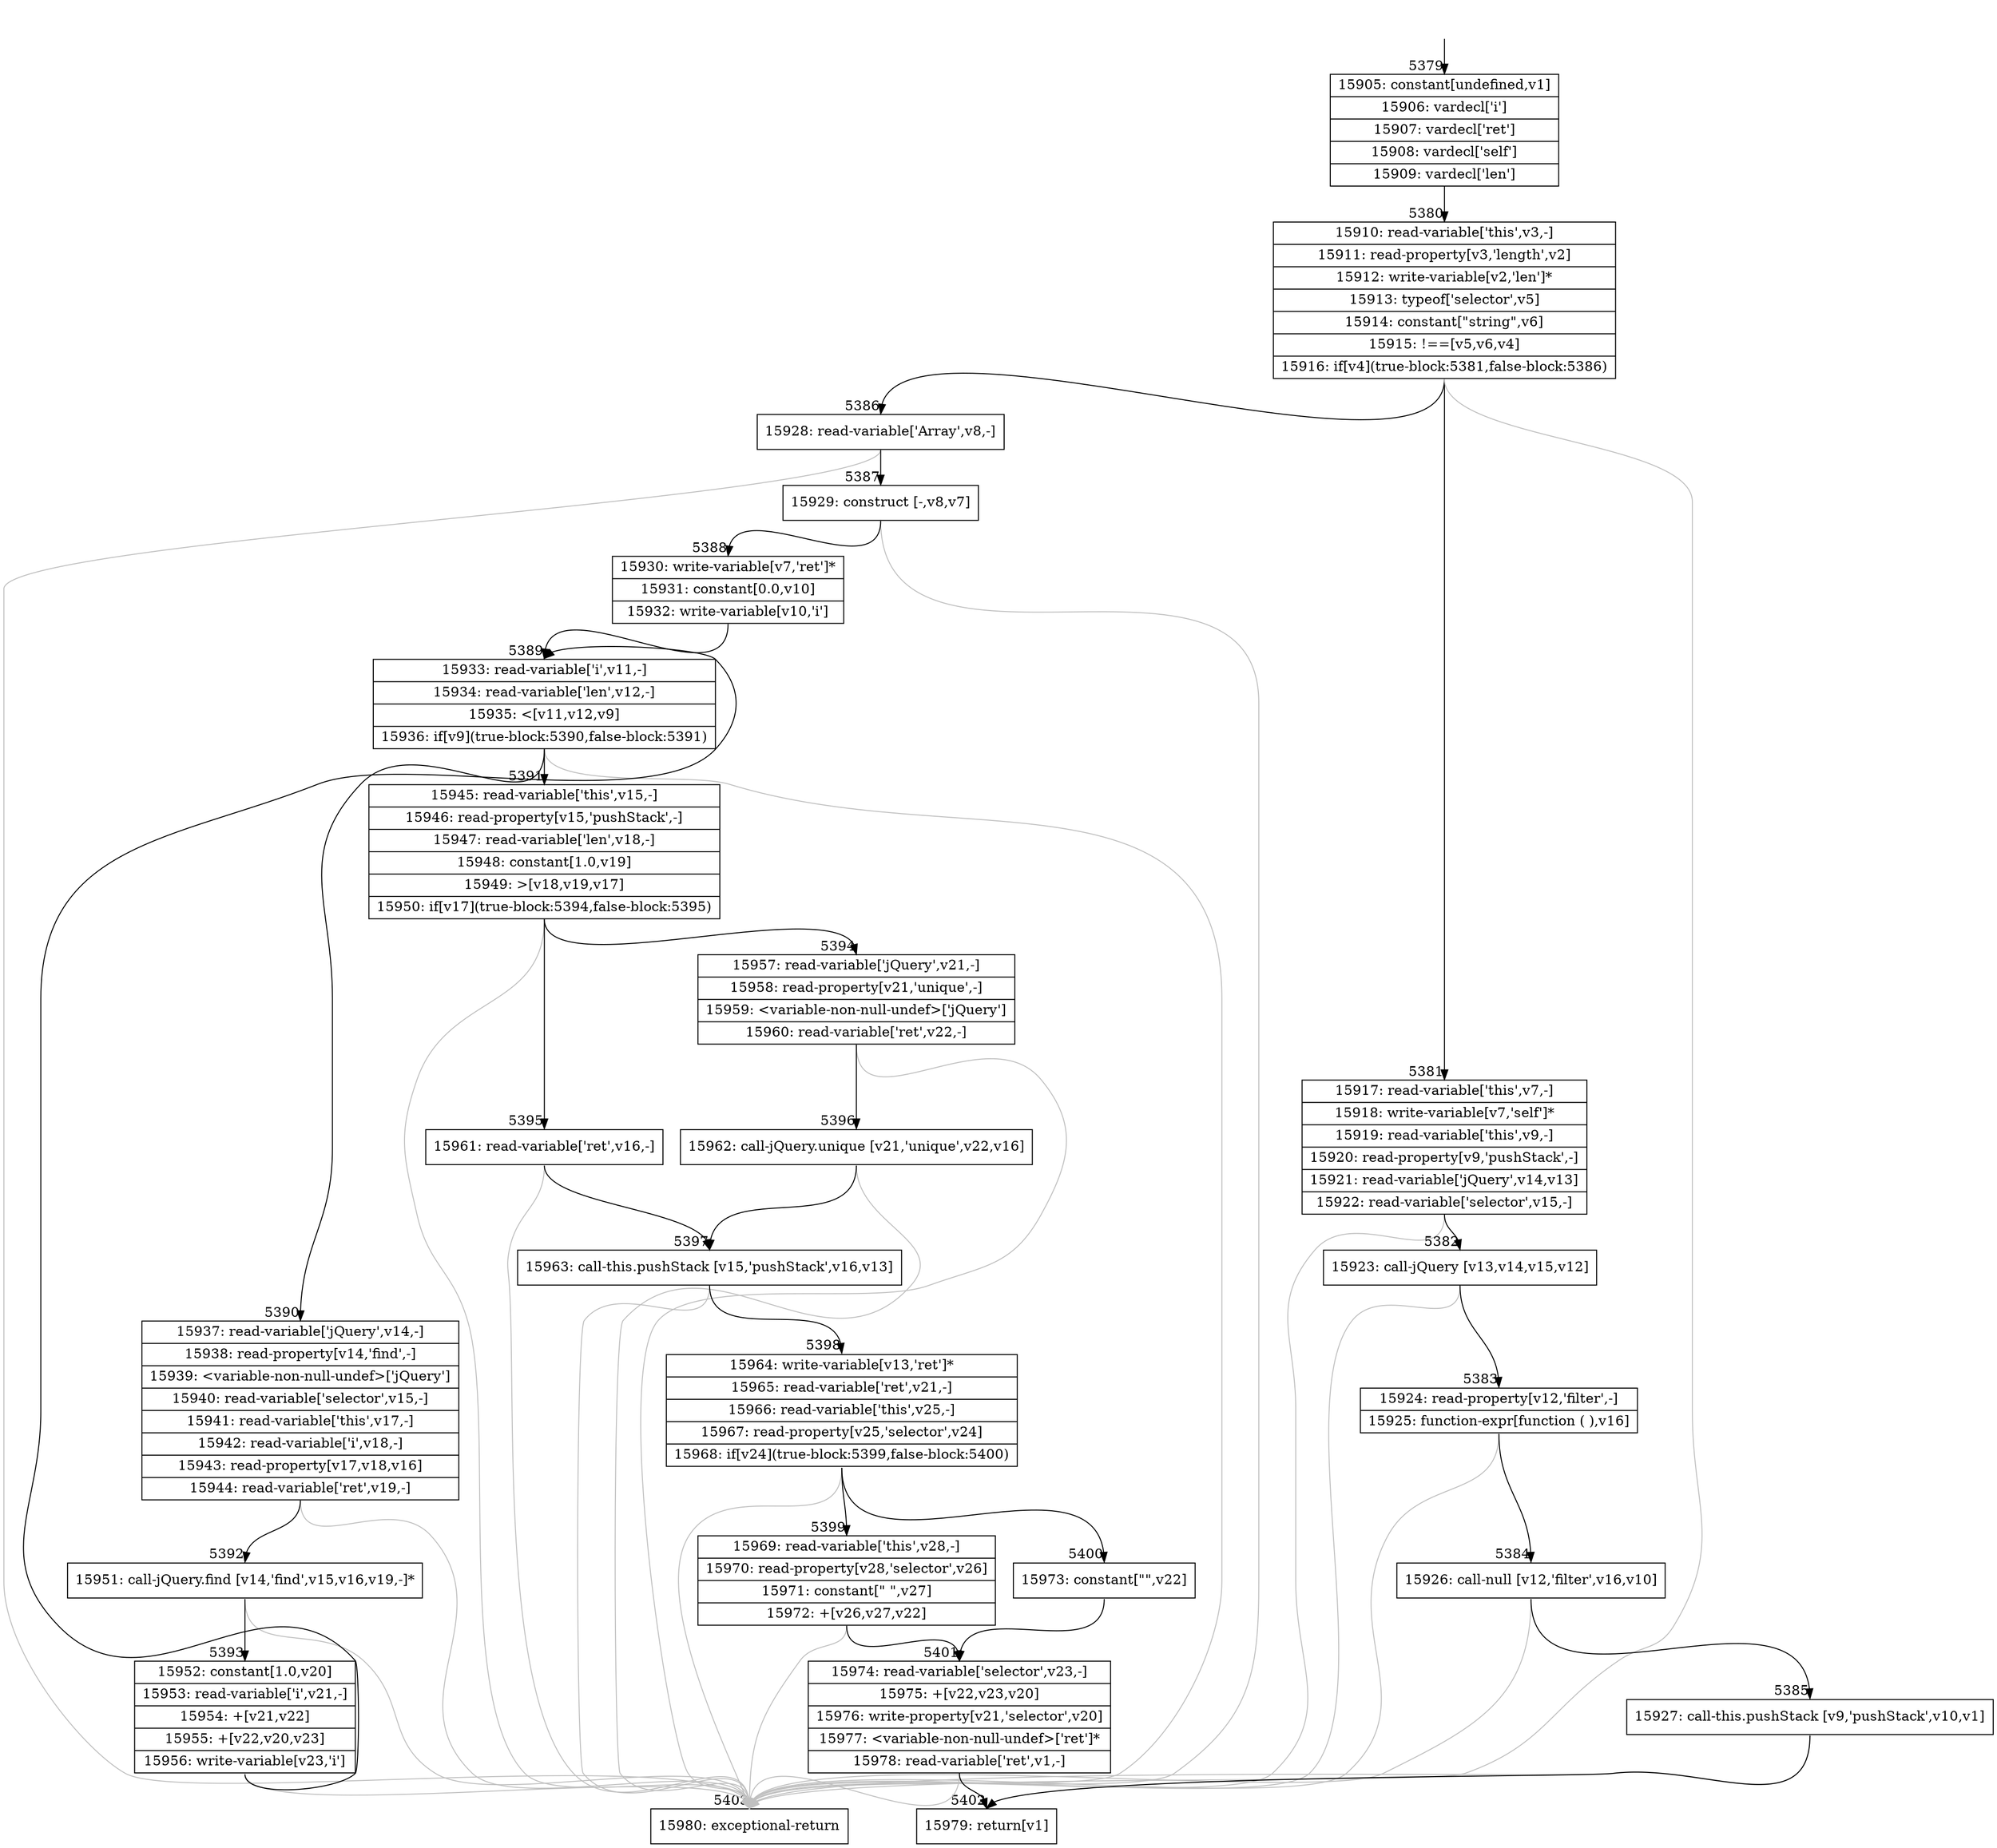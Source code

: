 digraph {
rankdir="TD"
BB_entry338[shape=none,label=""];
BB_entry338 -> BB5379 [tailport=s, headport=n, headlabel="    5379"]
BB5379 [shape=record label="{15905: constant[undefined,v1]|15906: vardecl['i']|15907: vardecl['ret']|15908: vardecl['self']|15909: vardecl['len']}" ] 
BB5379 -> BB5380 [tailport=s, headport=n, headlabel="      5380"]
BB5380 [shape=record label="{15910: read-variable['this',v3,-]|15911: read-property[v3,'length',v2]|15912: write-variable[v2,'len']*|15913: typeof['selector',v5]|15914: constant[\"string\",v6]|15915: !==[v5,v6,v4]|15916: if[v4](true-block:5381,false-block:5386)}" ] 
BB5380 -> BB5381 [tailport=s, headport=n, headlabel="      5381"]
BB5380 -> BB5386 [tailport=s, headport=n, headlabel="      5386"]
BB5380 -> BB5403 [tailport=s, headport=n, color=gray, headlabel="      5403"]
BB5381 [shape=record label="{15917: read-variable['this',v7,-]|15918: write-variable[v7,'self']*|15919: read-variable['this',v9,-]|15920: read-property[v9,'pushStack',-]|15921: read-variable['jQuery',v14,v13]|15922: read-variable['selector',v15,-]}" ] 
BB5381 -> BB5382 [tailport=s, headport=n, headlabel="      5382"]
BB5381 -> BB5403 [tailport=s, headport=n, color=gray]
BB5382 [shape=record label="{15923: call-jQuery [v13,v14,v15,v12]}" ] 
BB5382 -> BB5383 [tailport=s, headport=n, headlabel="      5383"]
BB5382 -> BB5403 [tailport=s, headport=n, color=gray]
BB5383 [shape=record label="{15924: read-property[v12,'filter',-]|15925: function-expr[function ( ),v16]}" ] 
BB5383 -> BB5384 [tailport=s, headport=n, headlabel="      5384"]
BB5383 -> BB5403 [tailport=s, headport=n, color=gray]
BB5384 [shape=record label="{15926: call-null [v12,'filter',v16,v10]}" ] 
BB5384 -> BB5385 [tailport=s, headport=n, headlabel="      5385"]
BB5384 -> BB5403 [tailport=s, headport=n, color=gray]
BB5385 [shape=record label="{15927: call-this.pushStack [v9,'pushStack',v10,v1]}" ] 
BB5385 -> BB5402 [tailport=s, headport=n, headlabel="      5402"]
BB5385 -> BB5403 [tailport=s, headport=n, color=gray]
BB5386 [shape=record label="{15928: read-variable['Array',v8,-]}" ] 
BB5386 -> BB5387 [tailport=s, headport=n, headlabel="      5387"]
BB5386 -> BB5403 [tailport=s, headport=n, color=gray]
BB5387 [shape=record label="{15929: construct [-,v8,v7]}" ] 
BB5387 -> BB5388 [tailport=s, headport=n, headlabel="      5388"]
BB5387 -> BB5403 [tailport=s, headport=n, color=gray]
BB5388 [shape=record label="{15930: write-variable[v7,'ret']*|15931: constant[0.0,v10]|15932: write-variable[v10,'i']}" ] 
BB5388 -> BB5389 [tailport=s, headport=n, headlabel="      5389"]
BB5389 [shape=record label="{15933: read-variable['i',v11,-]|15934: read-variable['len',v12,-]|15935: \<[v11,v12,v9]|15936: if[v9](true-block:5390,false-block:5391)}" ] 
BB5389 -> BB5390 [tailport=s, headport=n, headlabel="      5390"]
BB5389 -> BB5391 [tailport=s, headport=n, headlabel="      5391"]
BB5389 -> BB5403 [tailport=s, headport=n, color=gray]
BB5390 [shape=record label="{15937: read-variable['jQuery',v14,-]|15938: read-property[v14,'find',-]|15939: \<variable-non-null-undef\>['jQuery']|15940: read-variable['selector',v15,-]|15941: read-variable['this',v17,-]|15942: read-variable['i',v18,-]|15943: read-property[v17,v18,v16]|15944: read-variable['ret',v19,-]}" ] 
BB5390 -> BB5392 [tailport=s, headport=n, headlabel="      5392"]
BB5390 -> BB5403 [tailport=s, headport=n, color=gray]
BB5391 [shape=record label="{15945: read-variable['this',v15,-]|15946: read-property[v15,'pushStack',-]|15947: read-variable['len',v18,-]|15948: constant[1.0,v19]|15949: \>[v18,v19,v17]|15950: if[v17](true-block:5394,false-block:5395)}" ] 
BB5391 -> BB5394 [tailport=s, headport=n, headlabel="      5394"]
BB5391 -> BB5395 [tailport=s, headport=n, headlabel="      5395"]
BB5391 -> BB5403 [tailport=s, headport=n, color=gray]
BB5392 [shape=record label="{15951: call-jQuery.find [v14,'find',v15,v16,v19,-]*}" ] 
BB5392 -> BB5393 [tailport=s, headport=n, headlabel="      5393"]
BB5392 -> BB5403 [tailport=s, headport=n, color=gray]
BB5393 [shape=record label="{15952: constant[1.0,v20]|15953: read-variable['i',v21,-]|15954: +[v21,v22]|15955: +[v22,v20,v23]|15956: write-variable[v23,'i']}" ] 
BB5393 -> BB5389 [tailport=s, headport=n]
BB5393 -> BB5403 [tailport=s, headport=n, color=gray]
BB5394 [shape=record label="{15957: read-variable['jQuery',v21,-]|15958: read-property[v21,'unique',-]|15959: \<variable-non-null-undef\>['jQuery']|15960: read-variable['ret',v22,-]}" ] 
BB5394 -> BB5396 [tailport=s, headport=n, headlabel="      5396"]
BB5394 -> BB5403 [tailport=s, headport=n, color=gray]
BB5395 [shape=record label="{15961: read-variable['ret',v16,-]}" ] 
BB5395 -> BB5397 [tailport=s, headport=n, headlabel="      5397"]
BB5395 -> BB5403 [tailport=s, headport=n, color=gray]
BB5396 [shape=record label="{15962: call-jQuery.unique [v21,'unique',v22,v16]}" ] 
BB5396 -> BB5397 [tailport=s, headport=n]
BB5396 -> BB5403 [tailport=s, headport=n, color=gray]
BB5397 [shape=record label="{15963: call-this.pushStack [v15,'pushStack',v16,v13]}" ] 
BB5397 -> BB5398 [tailport=s, headport=n, headlabel="      5398"]
BB5397 -> BB5403 [tailport=s, headport=n, color=gray]
BB5398 [shape=record label="{15964: write-variable[v13,'ret']*|15965: read-variable['ret',v21,-]|15966: read-variable['this',v25,-]|15967: read-property[v25,'selector',v24]|15968: if[v24](true-block:5399,false-block:5400)}" ] 
BB5398 -> BB5399 [tailport=s, headport=n, headlabel="      5399"]
BB5398 -> BB5400 [tailport=s, headport=n, headlabel="      5400"]
BB5398 -> BB5403 [tailport=s, headport=n, color=gray]
BB5399 [shape=record label="{15969: read-variable['this',v28,-]|15970: read-property[v28,'selector',v26]|15971: constant[\" \",v27]|15972: +[v26,v27,v22]}" ] 
BB5399 -> BB5401 [tailport=s, headport=n, headlabel="      5401"]
BB5399 -> BB5403 [tailport=s, headport=n, color=gray]
BB5400 [shape=record label="{15973: constant[\"\",v22]}" ] 
BB5400 -> BB5401 [tailport=s, headport=n]
BB5401 [shape=record label="{15974: read-variable['selector',v23,-]|15975: +[v22,v23,v20]|15976: write-property[v21,'selector',v20]|15977: \<variable-non-null-undef\>['ret']*|15978: read-variable['ret',v1,-]}" ] 
BB5401 -> BB5402 [tailport=s, headport=n]
BB5401 -> BB5403 [tailport=s, headport=n, color=gray]
BB5402 [shape=record label="{15979: return[v1]}" ] 
BB5403 [shape=record label="{15980: exceptional-return}" ] 
//#$~ 5582
}

